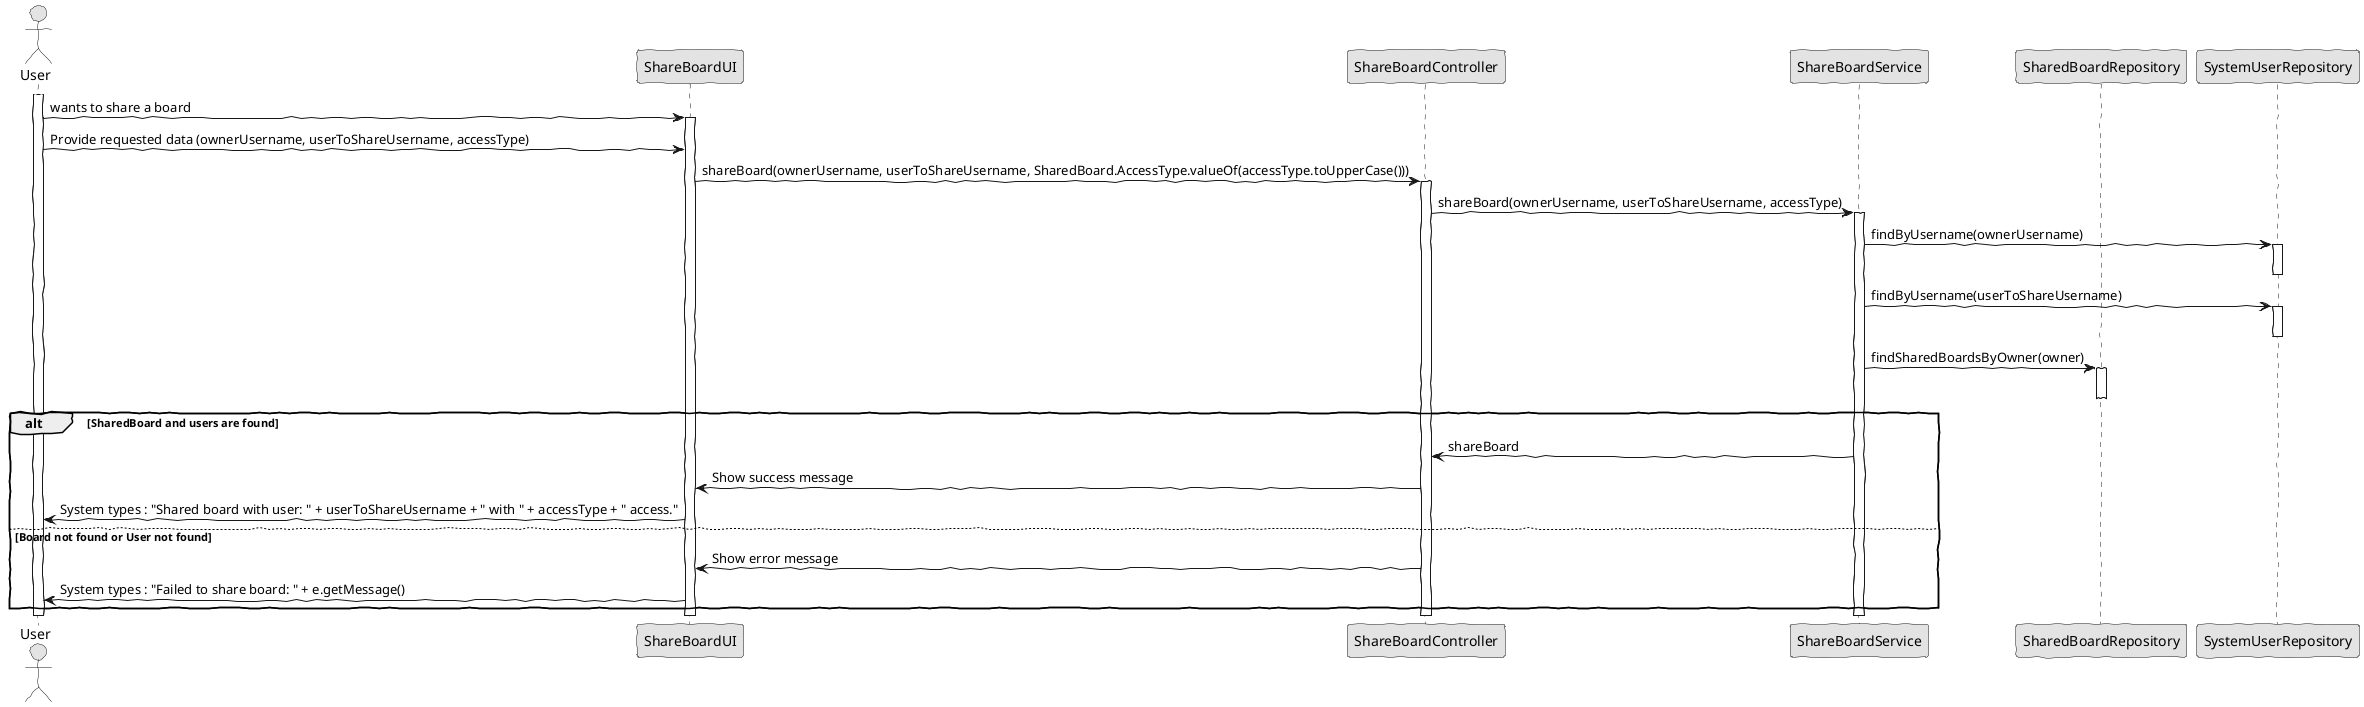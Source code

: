 @startuml
'skinparam settings
skinparam handwritten true
skinparam monochrome true
skinparam packageStyle rect
skinparam defaultFontName FG Virgil
skinparam shadowing false

actor User as Actor
participant ShareBoardUI as UI
participant ShareBoardController as Controller
participant ShareBoardService as Service
participant SharedBoardRepository as Repo
participant SystemUserRepository as UserRepo

activate Actor
Actor -> UI: wants to share a board
activate UI
Actor -> UI: Provide requested data (ownerUsername, userToShareUsername, accessType)

UI -> Controller: shareBoard(ownerUsername, userToShareUsername, SharedBoard.AccessType.valueOf(accessType.toUpperCase()))
activate Controller
Controller -> Service: shareBoard(ownerUsername, userToShareUsername, accessType)
activate Service
Service -> UserRepo : findByUsername(ownerUsername)
activate UserRepo
deactivate UserRepo
Service -> UserRepo : findByUsername(userToShareUsername)
activate UserRepo
deactivate UserRepo
Service -> Repo: findSharedBoardsByOwner(owner)
activate Repo
deactivate Repo
alt SharedBoard and users are found
    Service -> Controller : shareBoard
    Controller -> UI : Show success message
    UI -> Actor : System types : "Shared board with user: " + userToShareUsername + " with " + accessType + " access."
else Board not found or User not found
    Controller -> UI : Show error message
    UI -> Actor : System types : "Failed to share board: " + e.getMessage()
end
deactivate Service
deactivate Controller
deactivate UI
deactivate Actor
@enduml
